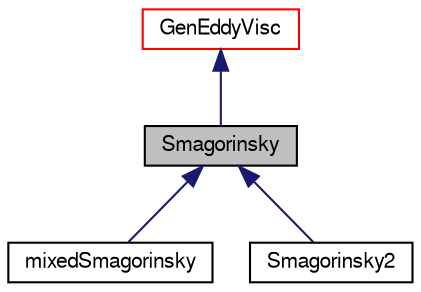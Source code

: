digraph "Smagorinsky"
{
  bgcolor="transparent";
  edge [fontname="FreeSans",fontsize="10",labelfontname="FreeSans",labelfontsize="10"];
  node [fontname="FreeSans",fontsize="10",shape=record];
  Node0 [label="Smagorinsky",height=0.2,width=0.4,color="black", fillcolor="grey75", style="filled", fontcolor="black"];
  Node1 -> Node0 [dir="back",color="midnightblue",fontsize="10",style="solid",fontname="FreeSans"];
  Node1 [label="GenEddyVisc",height=0.2,width=0.4,color="red",URL="$a30846.html",tooltip="General base class for all incompressible models that can be implemented as an eddy viscosity..."];
  Node0 -> Node20 [dir="back",color="midnightblue",fontsize="10",style="solid",fontname="FreeSans"];
  Node20 [label="mixedSmagorinsky",height=0.2,width=0.4,color="black",URL="$a30882.html",tooltip="The mixed Isochoric Smagorinsky Model for incompressible flows. "];
  Node0 -> Node21 [dir="back",color="midnightblue",fontsize="10",style="solid",fontname="FreeSans"];
  Node21 [label="Smagorinsky2",height=0.2,width=0.4,color="black",URL="$a30898.html",tooltip="The Isochoric Smagorinsky Model for incompressible flows. "];
}
